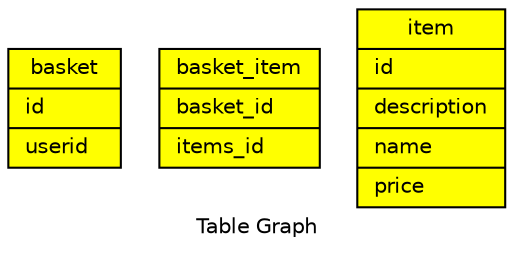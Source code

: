 digraph TableGraph {
  compound=true;
    bgcolor="white"; 
    fontcolor="black"; fontname="Helvetica"; fontsize="10.0"; 
    ranksep="equally"; 
    label="Table Graph"; 
    URL="http://tools.hibernate.org";
  edge [
        color="lightgrey", 
        fontcolor="black", 
        fontname="Helvetica", 
        fontsize="8.0",         
        labelangle=-25.0, 
        labeldistance=1.5
        headport=nw,
        tailport=se
        ];
  node [
       fontcolor="black",
       fontname="Helvetica", 
       fontsize="10.0", 
       shape=record, 
       fillcolor="yellow", 
       style="solid,filled"];

/* TODO: multi schema tables */
  /* Node basket */
  basket [ label = "{ basket| <id>id\l | <userid>userid\l }" ]  
  
  /* edges/nodes for basket */
  /* Node basket_item */
  basket_item [ label = "{ basket_item| <basket_id>basket_id\l | <items_id>items_id\l }" ]  
  
  /* edges/nodes for basket_item */
  /* Node item */
  item [ label = "{ item| <id>id\l | <description>description\l | <name>name\l | <price>price\l }" ]  
  
  /* edges/nodes for item */

}

